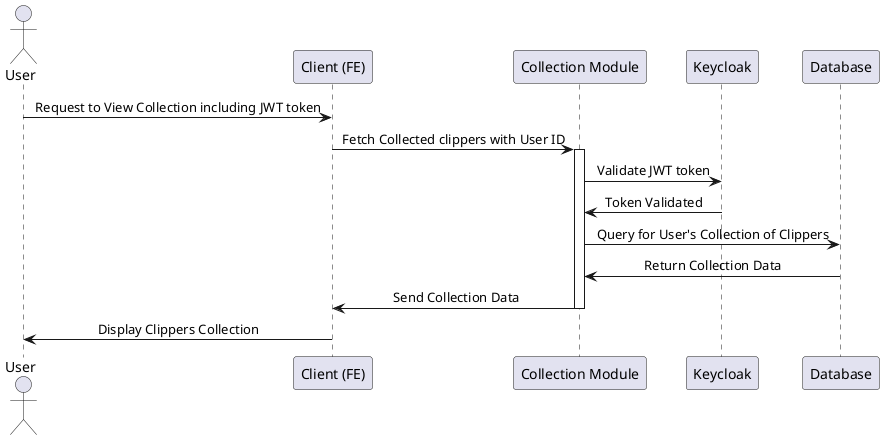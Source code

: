 @startuml
skinparam SequenceMessageAlignment center
actor User
participant "Client (FE)" as Client
participant "Collection Module" as Collection
participant "Keycloak" as Auth
participant "Database" as DB

User -> Client: Request to View Collection including JWT token
Client -> Collection: Fetch Collected clippers with User ID

activate Collection
Collection -> Auth: Validate JWT token
Auth -> Collection: Token Validated

Collection -> DB: Query for User's Collection of Clippers
DB -> Collection: Return Collection Data

Collection -> Client: Send Collection Data
deactivate Collection
Client -> User: Display Clippers Collection
@enduml
